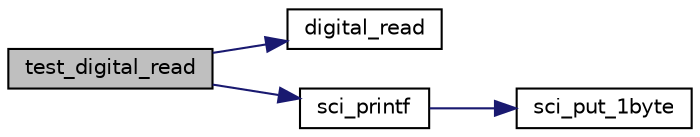 digraph "test_digital_read"
{
 // LATEX_PDF_SIZE
  edge [fontname="Helvetica",fontsize="10",labelfontname="Helvetica",labelfontsize="10"];
  node [fontname="Helvetica",fontsize="10",shape=record];
  rankdir="LR";
  Node1 [label="test_digital_read",height=0.2,width=0.4,color="black", fillcolor="grey75", style="filled", fontcolor="black",tooltip=" "];
  Node1 -> Node2 [color="midnightblue",fontsize="10",style="solid",fontname="Helvetica"];
  Node2 [label="digital_read",height=0.2,width=0.4,color="black", fillcolor="white", style="filled",URL="$general__io_8c.html#a8a6158497d90adbd086fe047124f4f3f",tooltip="汎用入力ポートの取得"];
  Node1 -> Node3 [color="midnightblue",fontsize="10",style="solid",fontname="Helvetica"];
  Node3 [label="sci_printf",height=0.2,width=0.4,color="black", fillcolor="white", style="filled",URL="$sci_8c.html#a3bc09dd94f78f69af9bfdc6f1d63b38e",tooltip="文字列の送信処理"];
  Node3 -> Node4 [color="midnightblue",fontsize="10",style="solid",fontname="Helvetica"];
  Node4 [label="sci_put_1byte",height=0.2,width=0.4,color="black", fillcolor="white", style="filled",URL="$sci_8c.html#afde8ee429bc56d01adf33adaf34d8ec0",tooltip="1byteの送信処理"];
}
